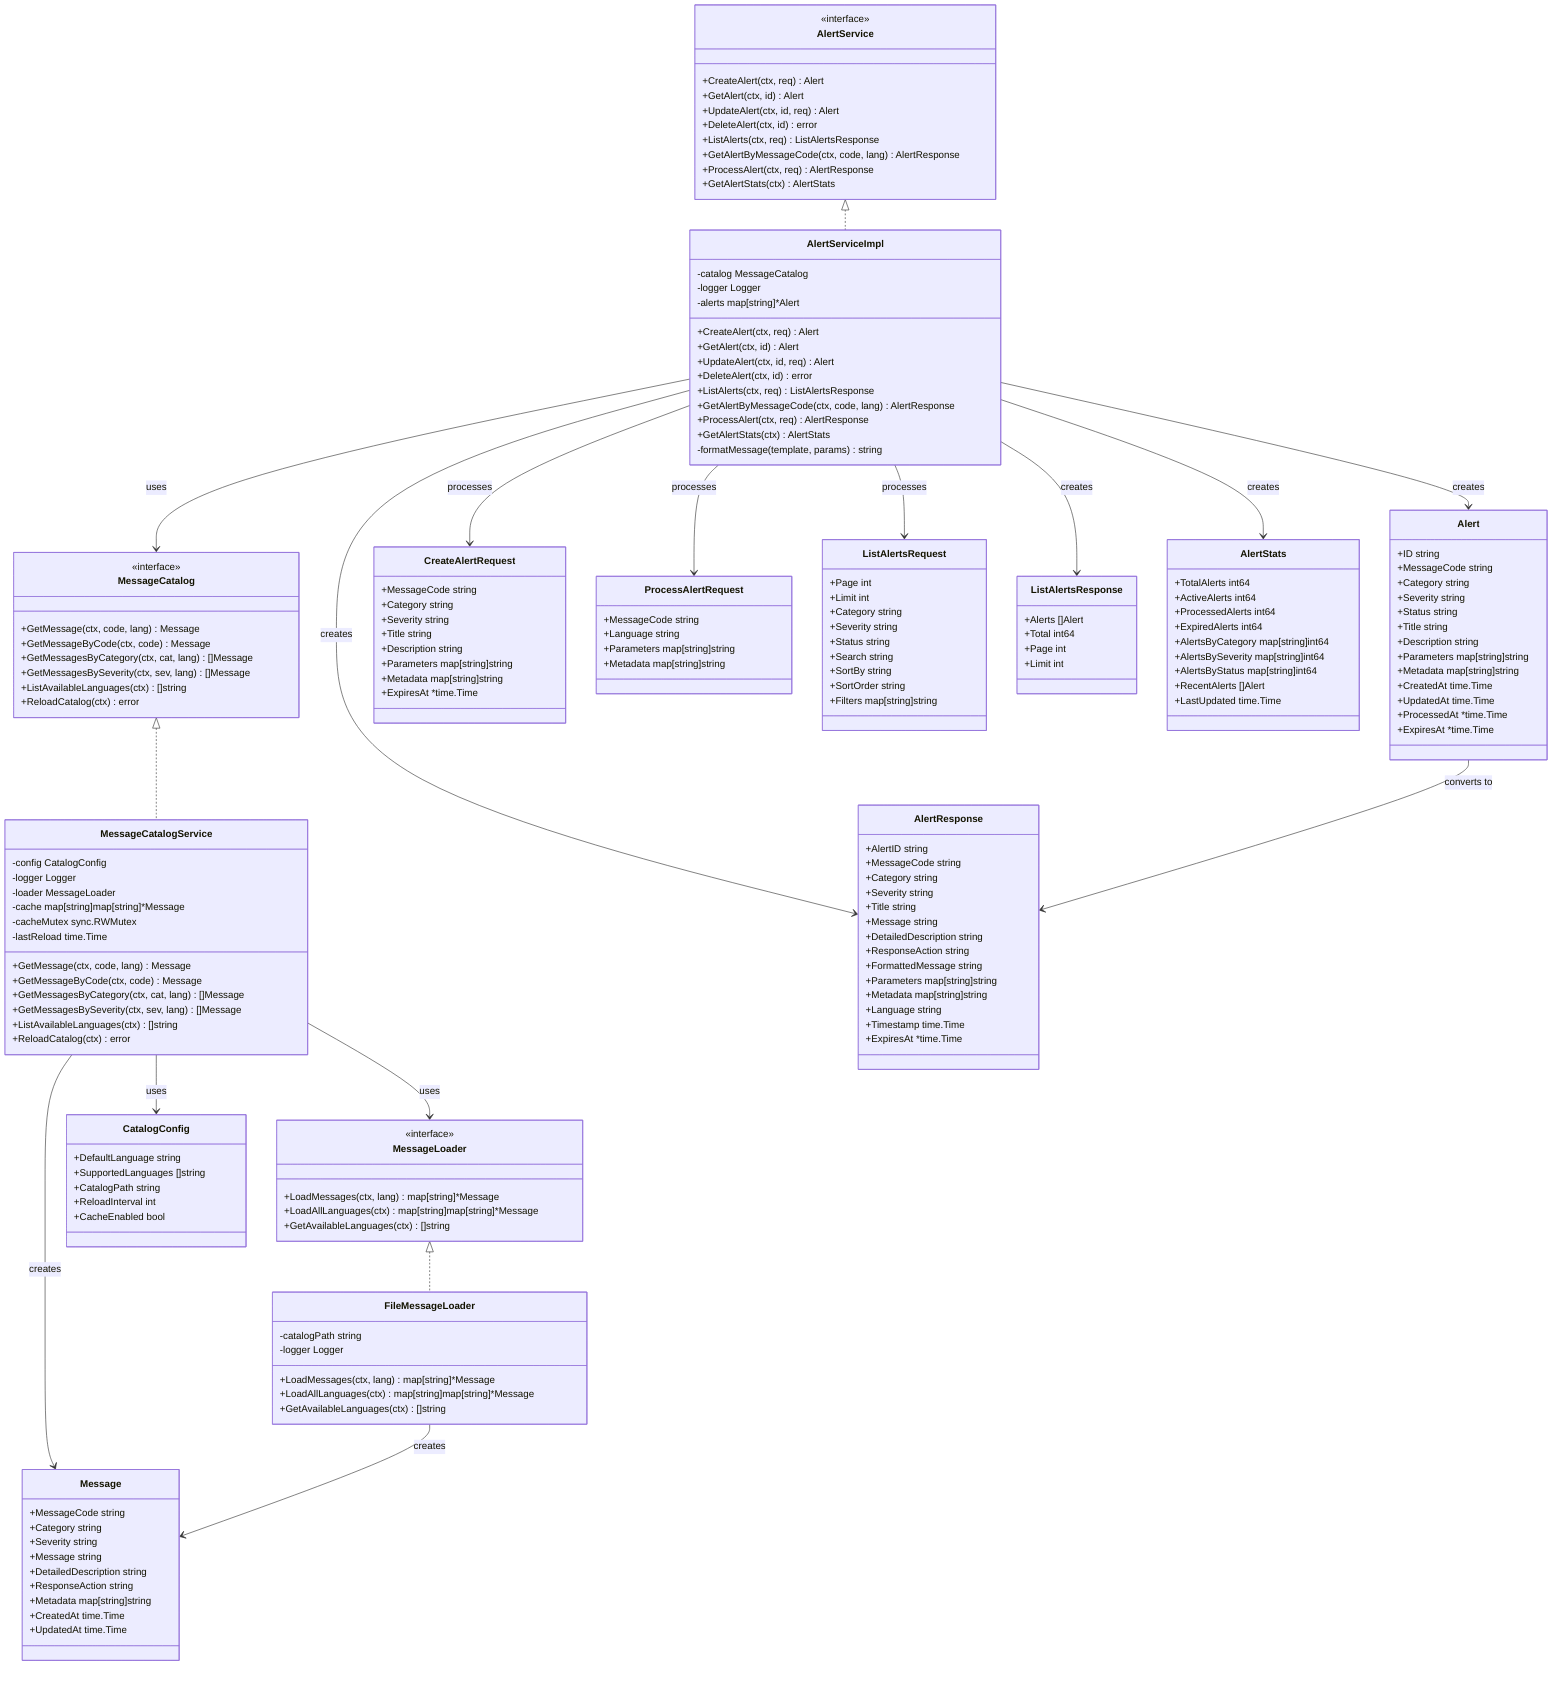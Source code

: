 classDiagram
    class AlertService {
        <<interface>>
        +CreateAlert(ctx, req) Alert
        +GetAlert(ctx, id) Alert
        +UpdateAlert(ctx, id, req) Alert
        +DeleteAlert(ctx, id) error
        +ListAlerts(ctx, req) ListAlertsResponse
        +GetAlertByMessageCode(ctx, code, lang) AlertResponse
        +ProcessAlert(ctx, req) AlertResponse
        +GetAlertStats(ctx) AlertStats
    }
    
    class AlertServiceImpl {
        -catalog MessageCatalog
        -logger Logger
        -alerts map[string]*Alert
        +CreateAlert(ctx, req) Alert
        +GetAlert(ctx, id) Alert
        +UpdateAlert(ctx, id, req) Alert
        +DeleteAlert(ctx, id) error
        +ListAlerts(ctx, req) ListAlertsResponse
        +GetAlertByMessageCode(ctx, code, lang) AlertResponse
        +ProcessAlert(ctx, req) AlertResponse
        +GetAlertStats(ctx) AlertStats
        -formatMessage(template, params) string
    }
    
    class MessageCatalog {
        <<interface>>
        +GetMessage(ctx, code, lang) Message
        +GetMessageByCode(ctx, code) Message
        +GetMessagesByCategory(ctx, cat, lang) []Message
        +GetMessagesBySeverity(ctx, sev, lang) []Message
        +ListAvailableLanguages(ctx) []string
        +ReloadCatalog(ctx) error
    }
    
    class MessageCatalogService {
        -config CatalogConfig
        -logger Logger
        -loader MessageLoader
        -cache map[string]map[string]*Message
        -cacheMutex sync.RWMutex
        -lastReload time.Time
        +GetMessage(ctx, code, lang) Message
        +GetMessageByCode(ctx, code) Message
        +GetMessagesByCategory(ctx, cat, lang) []Message
        +GetMessagesBySeverity(ctx, sev, lang) []Message
        +ListAvailableLanguages(ctx) []string
        +ReloadCatalog(ctx) error
    }
    
    class MessageLoader {
        <<interface>>
        +LoadMessages(ctx, lang) map[string]*Message
        +LoadAllLanguages(ctx) map[string]map[string]*Message
        +GetAvailableLanguages(ctx) []string
    }
    
    class FileMessageLoader {
        -catalogPath string
        -logger Logger
        +LoadMessages(ctx, lang) map[string]*Message
        +LoadAllLanguages(ctx) map[string]map[string]*Message
        +GetAvailableLanguages(ctx) []string
    }
    
    class Alert {
        +ID string
        +MessageCode string
        +Category string
        +Severity string
        +Status string
        +Title string
        +Description string
        +Parameters map[string]string
        +Metadata map[string]string
        +CreatedAt time.Time
        +UpdatedAt time.Time
        +ProcessedAt *time.Time
        +ExpiresAt *time.Time
    }
    
    class Message {
        +MessageCode string
        +Category string
        +Severity string
        +Message string
        +DetailedDescription string
        +ResponseAction string
        +Metadata map[string]string
        +CreatedAt time.Time
        +UpdatedAt time.Time
    }
    
    class AlertResponse {
        +AlertID string
        +MessageCode string
        +Category string
        +Severity string
        +Title string
        +Message string
        +DetailedDescription string
        +ResponseAction string
        +FormattedMessage string
        +Parameters map[string]string
        +Metadata map[string]string
        +Language string
        +Timestamp time.Time
        +ExpiresAt *time.Time
    }
    
    class CatalogConfig {
        +DefaultLanguage string
        +SupportedLanguages []string
        +CatalogPath string
        +ReloadInterval int
        +CacheEnabled bool
    }
    
    class CreateAlertRequest {
        +MessageCode string
        +Category string
        +Severity string
        +Title string
        +Description string
        +Parameters map[string]string
        +Metadata map[string]string
        +ExpiresAt *time.Time
    }
    
    class ProcessAlertRequest {
        +MessageCode string
        +Language string
        +Parameters map[string]string
        +Metadata map[string]string
    }
    
    class ListAlertsRequest {
        +Page int
        +Limit int
        +Category string
        +Severity string
        +Status string
        +Search string
        +SortBy string
        +SortOrder string
        +Filters map[string]string
    }
    
    class ListAlertsResponse {
        +Alerts []Alert
        +Total int64
        +Page int
        +Limit int
    }
    
    class AlertStats {
        +TotalAlerts int64
        +ActiveAlerts int64
        +ProcessedAlerts int64
        +ExpiredAlerts int64
        +AlertsByCategory map[string]int64
        +AlertsBySeverity map[string]int64
        +AlertsByStatus map[string]int64
        +RecentAlerts []Alert
        +LastUpdated time.Time
    }
    
    AlertService <|.. AlertServiceImpl
    MessageCatalog <|.. MessageCatalogService
    MessageLoader <|.. FileMessageLoader
    
    AlertServiceImpl --> MessageCatalog : uses
    AlertServiceImpl --> Alert : creates
    AlertServiceImpl --> AlertResponse : creates
    AlertServiceImpl --> CreateAlertRequest : processes
    AlertServiceImpl --> ProcessAlertRequest : processes
    AlertServiceImpl --> ListAlertsRequest : processes
    AlertServiceImpl --> ListAlertsResponse : creates
    AlertServiceImpl --> AlertStats : creates
    
    MessageCatalogService --> MessageLoader : uses
    MessageCatalogService --> Message : creates
    MessageCatalogService --> CatalogConfig : uses
    
    FileMessageLoader --> Message : creates
    
    Alert --> AlertResponse : converts to